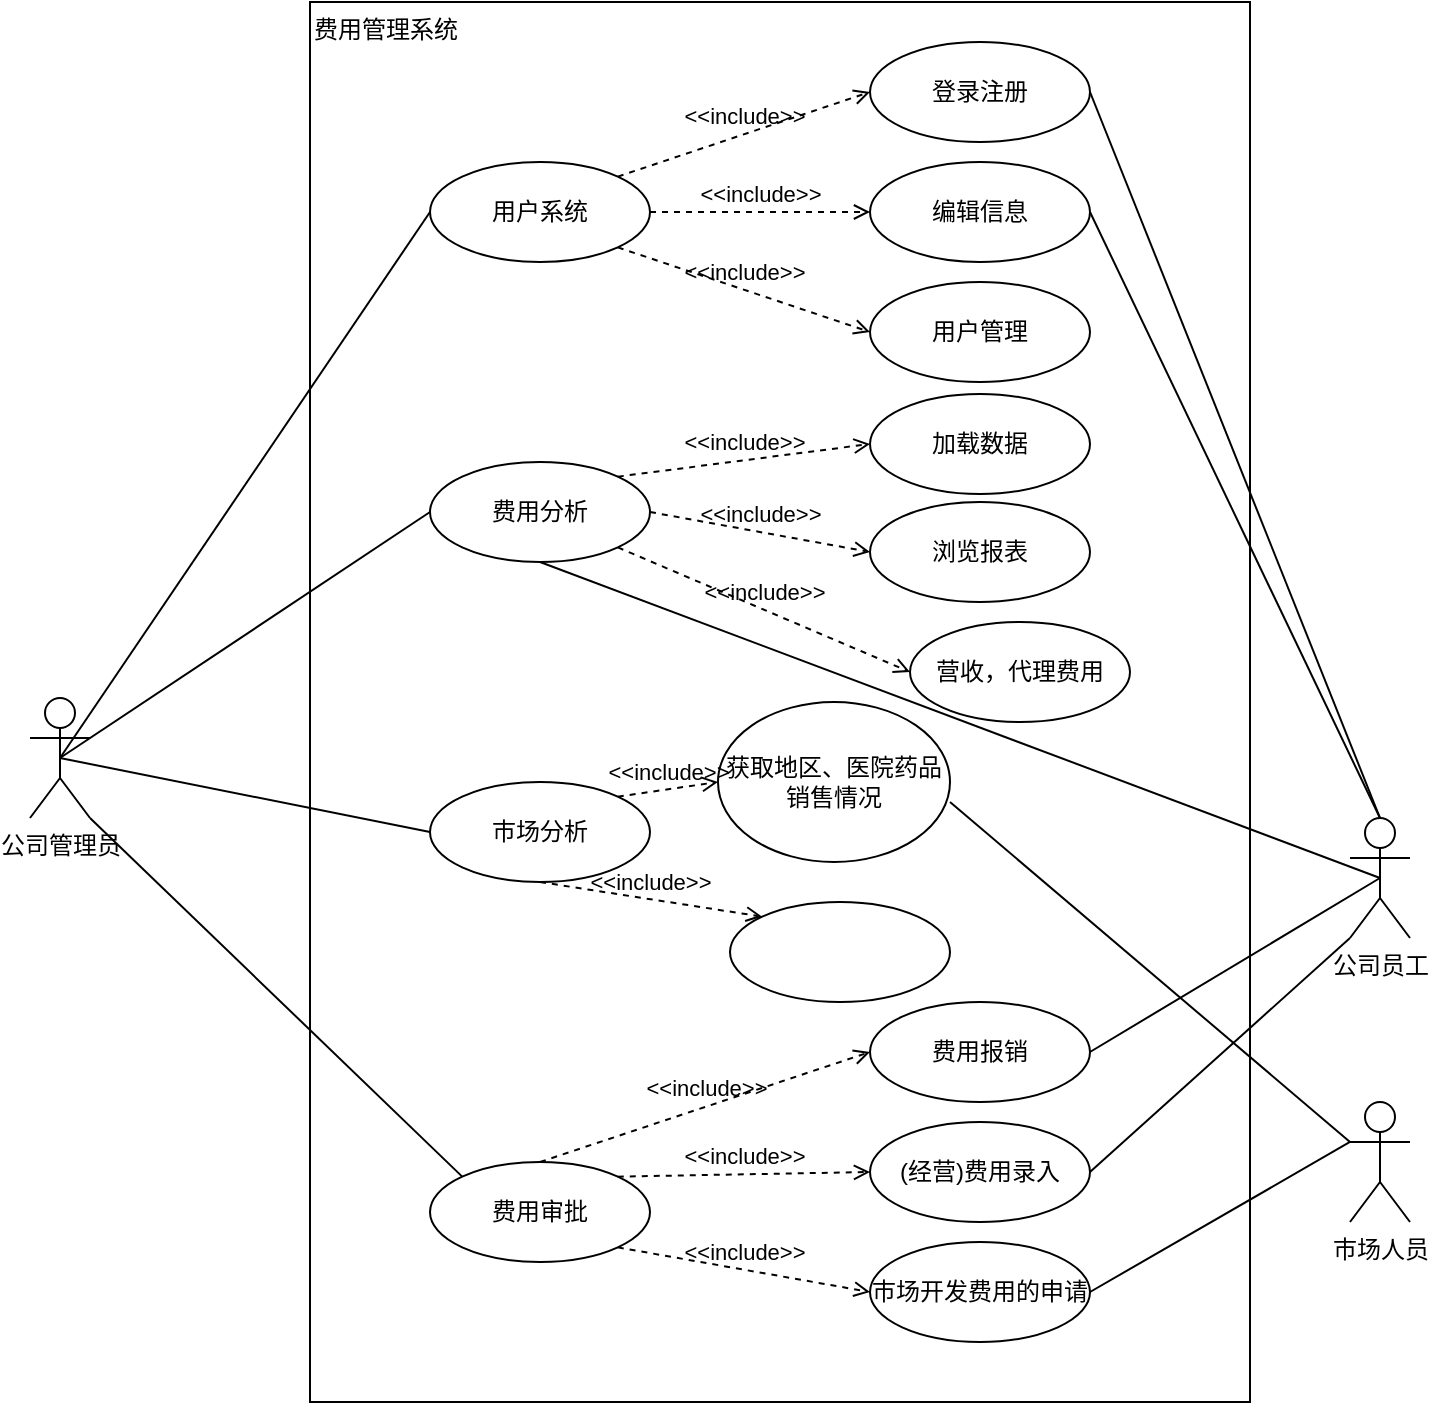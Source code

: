 <mxfile version="22.1.4" type="github">
  <diagram id="prtHgNgQTEPvFCAcTncT" name="用例图">
    <mxGraphModel dx="946" dy="673" grid="1" gridSize="10" guides="1" tooltips="1" connect="1" arrows="1" fold="1" page="1" pageScale="1" pageWidth="827" pageHeight="1169" math="0" shadow="0">
      <root>
        <mxCell id="0" />
        <mxCell id="1" parent="0" />
        <mxCell id="aq9LhDQsss7H8aGWOLQn-19" value="费用管理系统" style="rounded=0;whiteSpace=wrap;html=1;align=left;verticalAlign=top;" parent="1" vertex="1">
          <mxGeometry x="210" y="360" width="470" height="700" as="geometry" />
        </mxCell>
        <mxCell id="aq9LhDQsss7H8aGWOLQn-31" style="edgeStyle=none;shape=connector;rounded=0;orthogonalLoop=1;jettySize=auto;html=1;entryX=0;entryY=0.5;entryDx=0;entryDy=0;labelBackgroundColor=default;strokeColor=default;fontFamily=Helvetica;fontSize=11;fontColor=default;endArrow=none;endFill=0;exitX=0.5;exitY=0.5;exitDx=0;exitDy=0;exitPerimeter=0;" parent="1" source="aq9LhDQsss7H8aGWOLQn-1" target="aq9LhDQsss7H8aGWOLQn-13" edge="1">
          <mxGeometry relative="1" as="geometry" />
        </mxCell>
        <mxCell id="aq9LhDQsss7H8aGWOLQn-32" style="edgeStyle=none;shape=connector;rounded=0;orthogonalLoop=1;jettySize=auto;html=1;exitX=1;exitY=1;exitDx=0;exitDy=0;exitPerimeter=0;entryX=0;entryY=0;entryDx=0;entryDy=0;labelBackgroundColor=default;strokeColor=default;fontFamily=Helvetica;fontSize=11;fontColor=default;endArrow=none;endFill=0;" parent="1" source="aq9LhDQsss7H8aGWOLQn-1" target="aq9LhDQsss7H8aGWOLQn-18" edge="1">
          <mxGeometry relative="1" as="geometry" />
        </mxCell>
        <mxCell id="x0dlBXvrsfY_QlwG43N1-2" style="rounded=0;orthogonalLoop=1;jettySize=auto;html=1;exitX=0.5;exitY=0.5;exitDx=0;exitDy=0;exitPerimeter=0;entryX=0;entryY=0.5;entryDx=0;entryDy=0;endArrow=none;endFill=0;" parent="1" source="aq9LhDQsss7H8aGWOLQn-1" target="aq9LhDQsss7H8aGWOLQn-7" edge="1">
          <mxGeometry relative="1" as="geometry" />
        </mxCell>
        <mxCell id="aq9LhDQsss7H8aGWOLQn-1" value="公司管理员" style="shape=umlActor;verticalLabelPosition=bottom;verticalAlign=top;html=1;" parent="1" vertex="1">
          <mxGeometry x="70" y="708" width="30" height="60" as="geometry" />
        </mxCell>
        <mxCell id="aq9LhDQsss7H8aGWOLQn-35" style="edgeStyle=none;shape=connector;rounded=0;orthogonalLoop=1;jettySize=auto;html=1;exitX=0.5;exitY=0.5;exitDx=0;exitDy=0;exitPerimeter=0;labelBackgroundColor=default;strokeColor=default;fontFamily=Helvetica;fontSize=11;fontColor=default;endArrow=none;endFill=0;entryX=0.5;entryY=1;entryDx=0;entryDy=0;" parent="1" source="aq9LhDQsss7H8aGWOLQn-2" target="aq9LhDQsss7H8aGWOLQn-10" edge="1">
          <mxGeometry relative="1" as="geometry" />
        </mxCell>
        <mxCell id="aq9LhDQsss7H8aGWOLQn-37" style="edgeStyle=none;shape=connector;rounded=0;orthogonalLoop=1;jettySize=auto;html=1;exitX=0;exitY=1;exitDx=0;exitDy=0;exitPerimeter=0;entryX=1;entryY=0.5;entryDx=0;entryDy=0;labelBackgroundColor=default;strokeColor=default;fontFamily=Helvetica;fontSize=11;fontColor=default;endArrow=none;endFill=0;" parent="1" source="aq9LhDQsss7H8aGWOLQn-2" target="aq9LhDQsss7H8aGWOLQn-22" edge="1">
          <mxGeometry relative="1" as="geometry" />
        </mxCell>
        <mxCell id="x0dlBXvrsfY_QlwG43N1-1" style="rounded=0;orthogonalLoop=1;jettySize=auto;html=1;exitX=0.5;exitY=0;exitDx=0;exitDy=0;exitPerimeter=0;entryX=1;entryY=0.5;entryDx=0;entryDy=0;endArrow=none;endFill=0;" parent="1" source="aq9LhDQsss7H8aGWOLQn-2" target="aq9LhDQsss7H8aGWOLQn-8" edge="1">
          <mxGeometry relative="1" as="geometry" />
        </mxCell>
        <mxCell id="xLWTap-XbIL1aix1qlV9-3" style="rounded=0;orthogonalLoop=1;jettySize=auto;html=1;exitX=0.5;exitY=0;exitDx=0;exitDy=0;exitPerimeter=0;entryX=1;entryY=0.5;entryDx=0;entryDy=0;endArrow=none;endFill=0;" parent="1" source="aq9LhDQsss7H8aGWOLQn-2" target="aq9LhDQsss7H8aGWOLQn-9" edge="1">
          <mxGeometry relative="1" as="geometry" />
        </mxCell>
        <mxCell id="nrsknu6Hoi_ac--Pm9_f-22" style="rounded=0;orthogonalLoop=1;jettySize=auto;html=1;exitX=0.5;exitY=0.5;exitDx=0;exitDy=0;exitPerimeter=0;entryX=1;entryY=0.5;entryDx=0;entryDy=0;endArrow=none;endFill=0;" edge="1" parent="1" source="aq9LhDQsss7H8aGWOLQn-2" target="nrsknu6Hoi_ac--Pm9_f-20">
          <mxGeometry relative="1" as="geometry" />
        </mxCell>
        <mxCell id="aq9LhDQsss7H8aGWOLQn-2" value="公司员工" style="shape=umlActor;verticalLabelPosition=bottom;verticalAlign=top;html=1;" parent="1" vertex="1">
          <mxGeometry x="730" y="768" width="30" height="60" as="geometry" />
        </mxCell>
        <mxCell id="aq9LhDQsss7H8aGWOLQn-7" value="用户系统" style="ellipse;whiteSpace=wrap;html=1;" parent="1" vertex="1">
          <mxGeometry x="270" y="440" width="110" height="50" as="geometry" />
        </mxCell>
        <mxCell id="aq9LhDQsss7H8aGWOLQn-8" value="登录注册" style="ellipse;whiteSpace=wrap;html=1;" parent="1" vertex="1">
          <mxGeometry x="490" y="380" width="110" height="50" as="geometry" />
        </mxCell>
        <mxCell id="aq9LhDQsss7H8aGWOLQn-9" value="编辑信息" style="ellipse;whiteSpace=wrap;html=1;" parent="1" vertex="1">
          <mxGeometry x="490" y="440" width="110" height="50" as="geometry" />
        </mxCell>
        <mxCell id="aq9LhDQsss7H8aGWOLQn-10" value="费用分析" style="ellipse;whiteSpace=wrap;html=1;" parent="1" vertex="1">
          <mxGeometry x="270" y="590" width="110" height="50" as="geometry" />
        </mxCell>
        <mxCell id="aq9LhDQsss7H8aGWOLQn-11" value="加载数据" style="ellipse;whiteSpace=wrap;html=1;" parent="1" vertex="1">
          <mxGeometry x="490" y="556" width="110" height="50" as="geometry" />
        </mxCell>
        <mxCell id="aq9LhDQsss7H8aGWOLQn-12" value="浏览报表" style="ellipse;whiteSpace=wrap;html=1;" parent="1" vertex="1">
          <mxGeometry x="490" y="610" width="110" height="50" as="geometry" />
        </mxCell>
        <mxCell id="aq9LhDQsss7H8aGWOLQn-13" value="市场分析" style="ellipse;whiteSpace=wrap;html=1;" parent="1" vertex="1">
          <mxGeometry x="270" y="750" width="110" height="50" as="geometry" />
        </mxCell>
        <mxCell id="aq9LhDQsss7H8aGWOLQn-16" value="获取地区、医院药品销售情况" style="ellipse;whiteSpace=wrap;html=1;" parent="1" vertex="1">
          <mxGeometry x="414" y="710" width="116" height="80" as="geometry" />
        </mxCell>
        <mxCell id="aq9LhDQsss7H8aGWOLQn-17" value="" style="ellipse;whiteSpace=wrap;html=1;" parent="1" vertex="1">
          <mxGeometry x="420" y="810" width="110" height="50" as="geometry" />
        </mxCell>
        <mxCell id="aq9LhDQsss7H8aGWOLQn-18" value="费用审批" style="ellipse;whiteSpace=wrap;html=1;" parent="1" vertex="1">
          <mxGeometry x="270" y="940" width="110" height="50" as="geometry" />
        </mxCell>
        <mxCell id="aq9LhDQsss7H8aGWOLQn-22" value="(经营)费用录入" style="ellipse;whiteSpace=wrap;html=1;" parent="1" vertex="1">
          <mxGeometry x="490" y="920" width="110" height="50" as="geometry" />
        </mxCell>
        <mxCell id="aq9LhDQsss7H8aGWOLQn-23" value="市场开发费用的申请" style="ellipse;whiteSpace=wrap;html=1;" parent="1" vertex="1">
          <mxGeometry x="490" y="980" width="110" height="50" as="geometry" />
        </mxCell>
        <mxCell id="aq9LhDQsss7H8aGWOLQn-29" style="rounded=0;orthogonalLoop=1;jettySize=auto;html=1;exitX=0.5;exitY=0.5;exitDx=0;exitDy=0;exitPerimeter=0;entryX=0;entryY=0.5;entryDx=0;entryDy=0;endArrow=none;endFill=0;" parent="1" source="aq9LhDQsss7H8aGWOLQn-1" target="aq9LhDQsss7H8aGWOLQn-10" edge="1">
          <mxGeometry relative="1" as="geometry">
            <mxPoint x="130" y="520" as="sourcePoint" />
            <mxPoint x="280" y="475" as="targetPoint" />
          </mxGeometry>
        </mxCell>
        <mxCell id="aq9LhDQsss7H8aGWOLQn-39" value="&amp;lt;&amp;lt;include&amp;gt;&amp;gt;" style="html=1;verticalAlign=bottom;labelBackgroundColor=none;endArrow=open;endFill=0;dashed=1;rounded=0;strokeColor=default;fontFamily=Helvetica;fontSize=11;fontColor=default;shape=connector;exitX=1;exitY=0;exitDx=0;exitDy=0;entryX=0;entryY=0.5;entryDx=0;entryDy=0;" parent="1" source="aq9LhDQsss7H8aGWOLQn-7" target="aq9LhDQsss7H8aGWOLQn-8" edge="1">
          <mxGeometry width="160" relative="1" as="geometry">
            <mxPoint x="390" y="480" as="sourcePoint" />
            <mxPoint x="550" y="480" as="targetPoint" />
          </mxGeometry>
        </mxCell>
        <mxCell id="aq9LhDQsss7H8aGWOLQn-42" value="&amp;lt;&amp;lt;include&amp;gt;&amp;gt;" style="html=1;verticalAlign=bottom;labelBackgroundColor=none;endArrow=open;endFill=0;dashed=1;rounded=0;strokeColor=default;fontFamily=Helvetica;fontSize=11;fontColor=default;shape=connector;exitX=1;exitY=0;exitDx=0;exitDy=0;entryX=0;entryY=0.5;entryDx=0;entryDy=0;" parent="1" source="aq9LhDQsss7H8aGWOLQn-10" target="aq9LhDQsss7H8aGWOLQn-11" edge="1">
          <mxGeometry width="160" relative="1" as="geometry">
            <mxPoint x="390" y="660" as="sourcePoint" />
            <mxPoint x="550" y="660" as="targetPoint" />
          </mxGeometry>
        </mxCell>
        <mxCell id="aq9LhDQsss7H8aGWOLQn-43" value="&amp;lt;&amp;lt;include&amp;gt;&amp;gt;" style="html=1;verticalAlign=bottom;labelBackgroundColor=none;endArrow=open;endFill=0;dashed=1;rounded=0;strokeColor=default;fontFamily=Helvetica;fontSize=11;fontColor=default;shape=connector;exitX=1;exitY=0.5;exitDx=0;exitDy=0;entryX=0;entryY=0.5;entryDx=0;entryDy=0;" parent="1" source="aq9LhDQsss7H8aGWOLQn-10" target="aq9LhDQsss7H8aGWOLQn-12" edge="1">
          <mxGeometry width="160" relative="1" as="geometry">
            <mxPoint x="390" y="660" as="sourcePoint" />
            <mxPoint x="550" y="660" as="targetPoint" />
          </mxGeometry>
        </mxCell>
        <mxCell id="aq9LhDQsss7H8aGWOLQn-46" value="&amp;lt;&amp;lt;include&amp;gt;&amp;gt;" style="html=1;verticalAlign=bottom;labelBackgroundColor=none;endArrow=open;endFill=0;dashed=1;rounded=0;strokeColor=default;fontFamily=Helvetica;fontSize=11;fontColor=default;shape=connector;exitX=1;exitY=0;exitDx=0;exitDy=0;entryX=0;entryY=0.5;entryDx=0;entryDy=0;" parent="1" source="aq9LhDQsss7H8aGWOLQn-13" target="aq9LhDQsss7H8aGWOLQn-16" edge="1">
          <mxGeometry width="160" relative="1" as="geometry">
            <mxPoint x="390" y="910" as="sourcePoint" />
            <mxPoint x="550" y="910" as="targetPoint" />
          </mxGeometry>
        </mxCell>
        <mxCell id="aq9LhDQsss7H8aGWOLQn-47" value="&amp;lt;&amp;lt;include&amp;gt;&amp;gt;" style="html=1;verticalAlign=bottom;labelBackgroundColor=none;endArrow=open;endFill=0;dashed=1;rounded=0;strokeColor=default;fontFamily=Helvetica;fontSize=11;fontColor=default;shape=connector;exitX=0.5;exitY=1;exitDx=0;exitDy=0;entryX=0;entryY=0;entryDx=0;entryDy=0;" parent="1" source="aq9LhDQsss7H8aGWOLQn-13" target="aq9LhDQsss7H8aGWOLQn-17" edge="1">
          <mxGeometry width="160" relative="1" as="geometry">
            <mxPoint x="390" y="910" as="sourcePoint" />
            <mxPoint x="550" y="910" as="targetPoint" />
          </mxGeometry>
        </mxCell>
        <mxCell id="aq9LhDQsss7H8aGWOLQn-48" value="&amp;lt;&amp;lt;include&amp;gt;&amp;gt;" style="html=1;verticalAlign=bottom;labelBackgroundColor=none;endArrow=open;endFill=0;dashed=1;rounded=0;strokeColor=default;fontFamily=Helvetica;fontSize=11;fontColor=default;shape=connector;exitX=1;exitY=0;exitDx=0;exitDy=0;entryX=0;entryY=0.5;entryDx=0;entryDy=0;" parent="1" source="aq9LhDQsss7H8aGWOLQn-18" target="aq9LhDQsss7H8aGWOLQn-22" edge="1">
          <mxGeometry width="160" relative="1" as="geometry">
            <mxPoint x="390" y="900" as="sourcePoint" />
            <mxPoint x="550" y="900" as="targetPoint" />
          </mxGeometry>
        </mxCell>
        <mxCell id="aq9LhDQsss7H8aGWOLQn-49" value="&amp;lt;&amp;lt;include&amp;gt;&amp;gt;" style="html=1;verticalAlign=bottom;labelBackgroundColor=none;endArrow=open;endFill=0;dashed=1;rounded=0;strokeColor=default;fontFamily=Helvetica;fontSize=11;fontColor=default;shape=connector;exitX=1;exitY=1;exitDx=0;exitDy=0;entryX=0;entryY=0.5;entryDx=0;entryDy=0;" parent="1" source="aq9LhDQsss7H8aGWOLQn-18" target="aq9LhDQsss7H8aGWOLQn-23" edge="1">
          <mxGeometry width="160" relative="1" as="geometry">
            <mxPoint x="390" y="900" as="sourcePoint" />
            <mxPoint x="550" y="900" as="targetPoint" />
          </mxGeometry>
        </mxCell>
        <mxCell id="aq9LhDQsss7H8aGWOLQn-51" value="用户管理" style="ellipse;whiteSpace=wrap;html=1;" parent="1" vertex="1">
          <mxGeometry x="490" y="500" width="110" height="50" as="geometry" />
        </mxCell>
        <mxCell id="aq9LhDQsss7H8aGWOLQn-41" value="&amp;lt;&amp;lt;include&amp;gt;&amp;gt;" style="html=1;verticalAlign=bottom;labelBackgroundColor=none;endArrow=open;endFill=0;dashed=1;rounded=0;strokeColor=default;fontFamily=Helvetica;fontSize=11;fontColor=default;shape=connector;exitX=1;exitY=0.5;exitDx=0;exitDy=0;entryX=0;entryY=0.5;entryDx=0;entryDy=0;" parent="1" source="aq9LhDQsss7H8aGWOLQn-7" target="aq9LhDQsss7H8aGWOLQn-9" edge="1">
          <mxGeometry width="160" relative="1" as="geometry">
            <mxPoint x="390" y="480" as="sourcePoint" />
            <mxPoint x="550" y="480" as="targetPoint" />
          </mxGeometry>
        </mxCell>
        <mxCell id="xLWTap-XbIL1aix1qlV9-6" value="&amp;lt;&amp;lt;include&amp;gt;&amp;gt;" style="html=1;verticalAlign=bottom;labelBackgroundColor=none;endArrow=open;endFill=0;dashed=1;rounded=0;strokeColor=default;fontFamily=Helvetica;fontSize=11;fontColor=default;shape=connector;exitX=1;exitY=1;exitDx=0;exitDy=0;entryX=0;entryY=0.5;entryDx=0;entryDy=0;" parent="1" source="aq9LhDQsss7H8aGWOLQn-7" target="aq9LhDQsss7H8aGWOLQn-51" edge="1">
          <mxGeometry width="160" relative="1" as="geometry">
            <mxPoint x="390" y="465" as="sourcePoint" />
            <mxPoint x="500" y="475" as="targetPoint" />
          </mxGeometry>
        </mxCell>
        <mxCell id="nrsknu6Hoi_ac--Pm9_f-10" style="rounded=0;orthogonalLoop=1;jettySize=auto;html=1;exitX=0;exitY=0.333;exitDx=0;exitDy=0;exitPerimeter=0;entryX=1;entryY=0.5;entryDx=0;entryDy=0;endArrow=none;endFill=0;" edge="1" parent="1" source="nrsknu6Hoi_ac--Pm9_f-2" target="aq9LhDQsss7H8aGWOLQn-23">
          <mxGeometry relative="1" as="geometry" />
        </mxCell>
        <mxCell id="nrsknu6Hoi_ac--Pm9_f-2" value="市场人员" style="shape=umlActor;verticalLabelPosition=bottom;verticalAlign=top;html=1;" vertex="1" parent="1">
          <mxGeometry x="730" y="910" width="30" height="60" as="geometry" />
        </mxCell>
        <mxCell id="nrsknu6Hoi_ac--Pm9_f-12" value="营收，代理费用" style="ellipse;whiteSpace=wrap;html=1;" vertex="1" parent="1">
          <mxGeometry x="510" y="670" width="110" height="50" as="geometry" />
        </mxCell>
        <mxCell id="nrsknu6Hoi_ac--Pm9_f-13" value="&amp;lt;&amp;lt;include&amp;gt;&amp;gt;" style="html=1;verticalAlign=bottom;labelBackgroundColor=none;endArrow=open;endFill=0;dashed=1;rounded=0;strokeColor=default;fontFamily=Helvetica;fontSize=11;fontColor=default;shape=connector;exitX=1;exitY=1;exitDx=0;exitDy=0;entryX=0;entryY=0.5;entryDx=0;entryDy=0;" edge="1" parent="1" target="nrsknu6Hoi_ac--Pm9_f-12" source="aq9LhDQsss7H8aGWOLQn-10">
          <mxGeometry width="160" relative="1" as="geometry">
            <mxPoint x="390" y="635" as="sourcePoint" />
            <mxPoint x="560" y="680" as="targetPoint" />
          </mxGeometry>
        </mxCell>
        <mxCell id="nrsknu6Hoi_ac--Pm9_f-20" value="费用报销" style="ellipse;whiteSpace=wrap;html=1;" vertex="1" parent="1">
          <mxGeometry x="490" y="860" width="110" height="50" as="geometry" />
        </mxCell>
        <mxCell id="nrsknu6Hoi_ac--Pm9_f-21" value="&amp;lt;&amp;lt;include&amp;gt;&amp;gt;" style="html=1;verticalAlign=bottom;labelBackgroundColor=none;endArrow=open;endFill=0;dashed=1;rounded=0;strokeColor=default;fontFamily=Helvetica;fontSize=11;fontColor=default;shape=connector;exitX=0.5;exitY=0;exitDx=0;exitDy=0;entryX=0;entryY=0.5;entryDx=0;entryDy=0;" edge="1" parent="1" target="nrsknu6Hoi_ac--Pm9_f-20" source="aq9LhDQsss7H8aGWOLQn-18">
          <mxGeometry width="160" relative="1" as="geometry">
            <mxPoint x="370" y="887" as="sourcePoint" />
            <mxPoint x="556" y="840" as="targetPoint" />
          </mxGeometry>
        </mxCell>
        <mxCell id="nrsknu6Hoi_ac--Pm9_f-24" style="rounded=0;orthogonalLoop=1;jettySize=auto;html=1;exitX=0;exitY=0.333;exitDx=0;exitDy=0;exitPerimeter=0;entryX=1;entryY=0.625;entryDx=0;entryDy=0;entryPerimeter=0;endArrow=none;endFill=0;" edge="1" parent="1" source="nrsknu6Hoi_ac--Pm9_f-2" target="aq9LhDQsss7H8aGWOLQn-16">
          <mxGeometry relative="1" as="geometry" />
        </mxCell>
      </root>
    </mxGraphModel>
  </diagram>
</mxfile>
